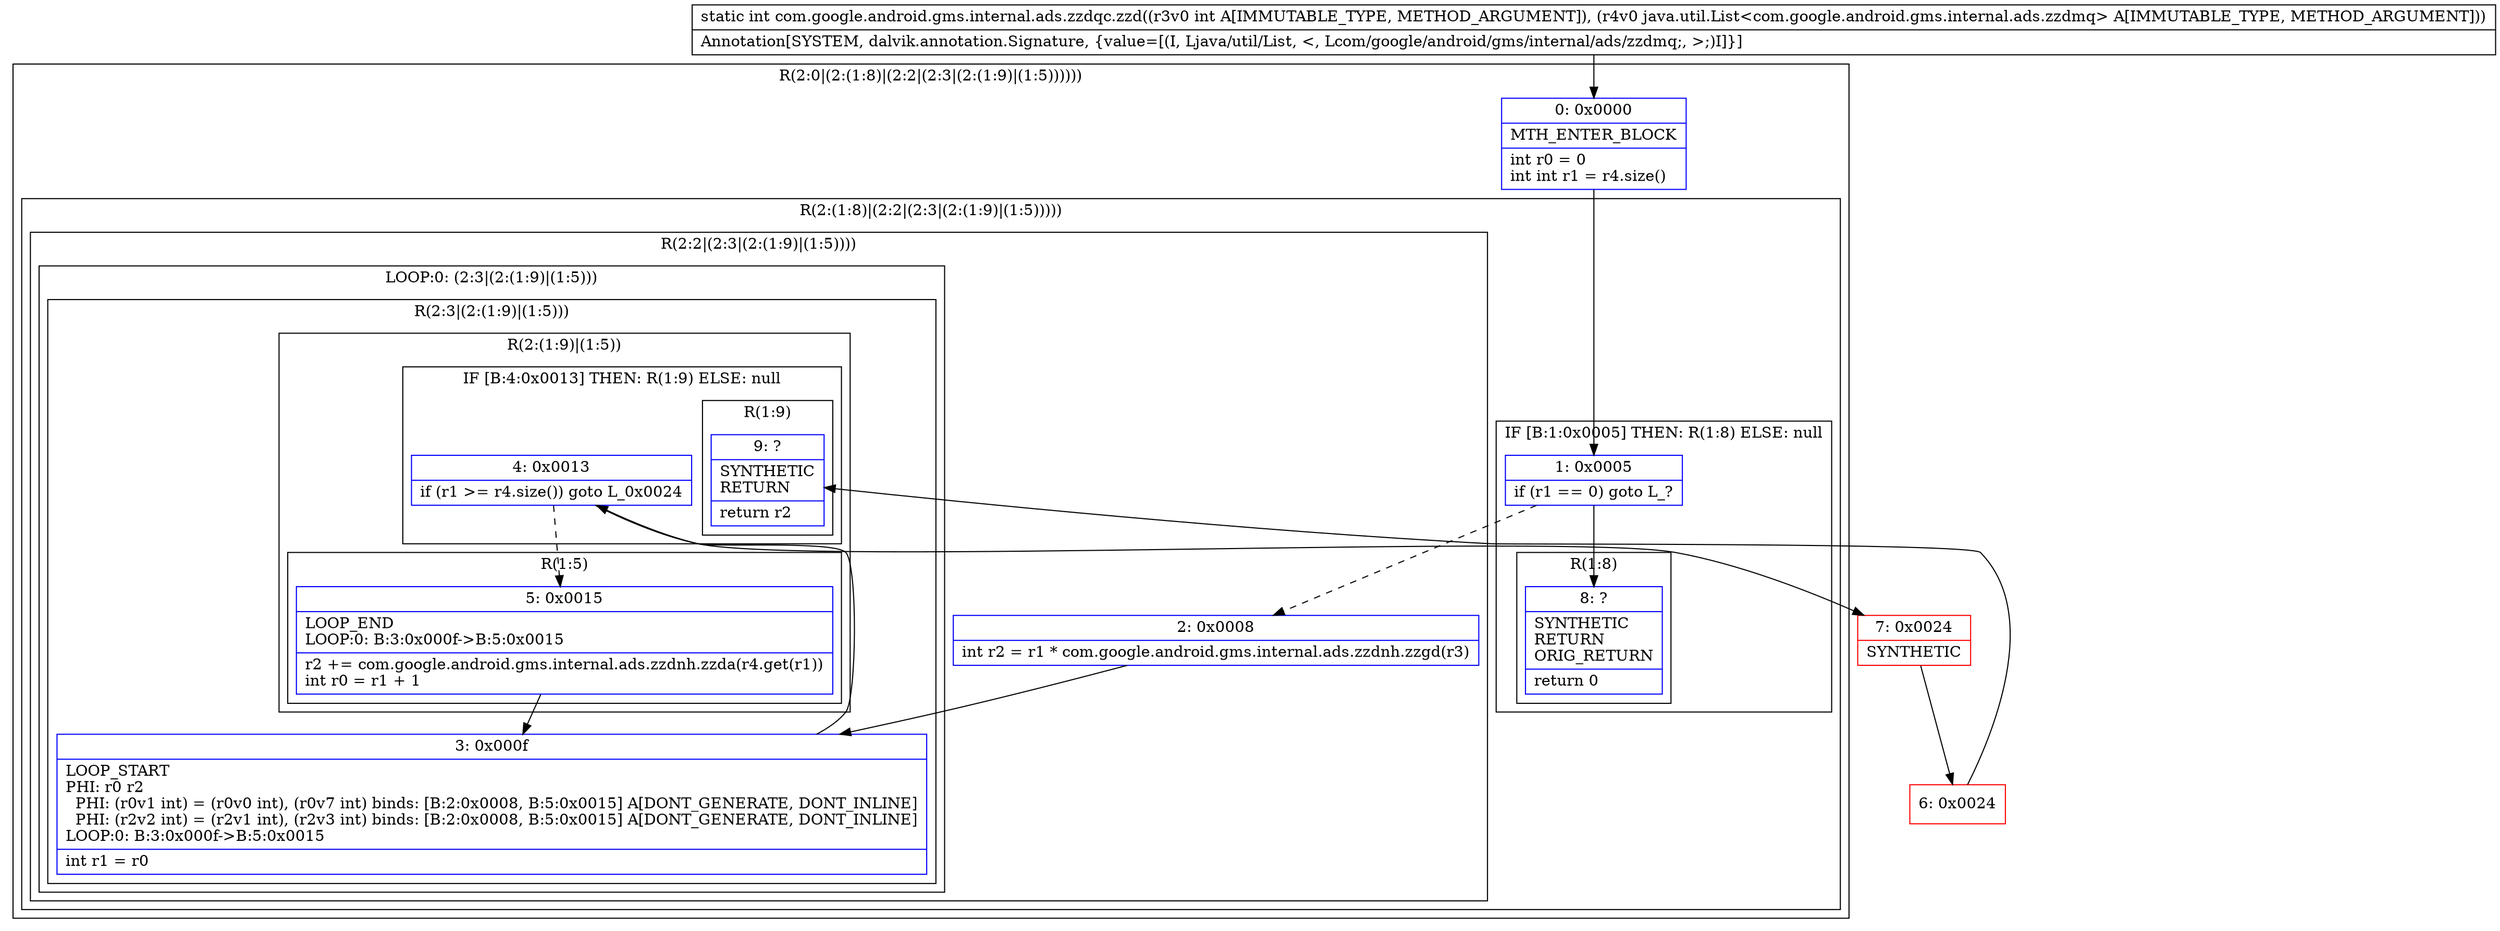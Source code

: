 digraph "CFG forcom.google.android.gms.internal.ads.zzdqc.zzd(ILjava\/util\/List;)I" {
subgraph cluster_Region_1391944257 {
label = "R(2:0|(2:(1:8)|(2:2|(2:3|(2:(1:9)|(1:5))))))";
node [shape=record,color=blue];
Node_0 [shape=record,label="{0\:\ 0x0000|MTH_ENTER_BLOCK\l|int r0 = 0\lint int r1 = r4.size()\l}"];
subgraph cluster_Region_1808761333 {
label = "R(2:(1:8)|(2:2|(2:3|(2:(1:9)|(1:5)))))";
node [shape=record,color=blue];
subgraph cluster_IfRegion_517368954 {
label = "IF [B:1:0x0005] THEN: R(1:8) ELSE: null";
node [shape=record,color=blue];
Node_1 [shape=record,label="{1\:\ 0x0005|if (r1 == 0) goto L_?\l}"];
subgraph cluster_Region_1930670422 {
label = "R(1:8)";
node [shape=record,color=blue];
Node_8 [shape=record,label="{8\:\ ?|SYNTHETIC\lRETURN\lORIG_RETURN\l|return 0\l}"];
}
}
subgraph cluster_Region_2002444427 {
label = "R(2:2|(2:3|(2:(1:9)|(1:5))))";
node [shape=record,color=blue];
Node_2 [shape=record,label="{2\:\ 0x0008|int r2 = r1 * com.google.android.gms.internal.ads.zzdnh.zzgd(r3)\l}"];
subgraph cluster_LoopRegion_529703372 {
label = "LOOP:0: (2:3|(2:(1:9)|(1:5)))";
node [shape=record,color=blue];
subgraph cluster_Region_1004446305 {
label = "R(2:3|(2:(1:9)|(1:5)))";
node [shape=record,color=blue];
Node_3 [shape=record,label="{3\:\ 0x000f|LOOP_START\lPHI: r0 r2 \l  PHI: (r0v1 int) = (r0v0 int), (r0v7 int) binds: [B:2:0x0008, B:5:0x0015] A[DONT_GENERATE, DONT_INLINE]\l  PHI: (r2v2 int) = (r2v1 int), (r2v3 int) binds: [B:2:0x0008, B:5:0x0015] A[DONT_GENERATE, DONT_INLINE]\lLOOP:0: B:3:0x000f\-\>B:5:0x0015\l|int r1 = r0\l}"];
subgraph cluster_Region_1211793941 {
label = "R(2:(1:9)|(1:5))";
node [shape=record,color=blue];
subgraph cluster_IfRegion_928258976 {
label = "IF [B:4:0x0013] THEN: R(1:9) ELSE: null";
node [shape=record,color=blue];
Node_4 [shape=record,label="{4\:\ 0x0013|if (r1 \>= r4.size()) goto L_0x0024\l}"];
subgraph cluster_Region_2044162897 {
label = "R(1:9)";
node [shape=record,color=blue];
Node_9 [shape=record,label="{9\:\ ?|SYNTHETIC\lRETURN\l|return r2\l}"];
}
}
subgraph cluster_Region_498230831 {
label = "R(1:5)";
node [shape=record,color=blue];
Node_5 [shape=record,label="{5\:\ 0x0015|LOOP_END\lLOOP:0: B:3:0x000f\-\>B:5:0x0015\l|r2 += com.google.android.gms.internal.ads.zzdnh.zzda(r4.get(r1))\lint r0 = r1 + 1\l}"];
}
}
}
}
}
}
}
Node_6 [shape=record,color=red,label="{6\:\ 0x0024}"];
Node_7 [shape=record,color=red,label="{7\:\ 0x0024|SYNTHETIC\l}"];
MethodNode[shape=record,label="{static int com.google.android.gms.internal.ads.zzdqc.zzd((r3v0 int A[IMMUTABLE_TYPE, METHOD_ARGUMENT]), (r4v0 java.util.List\<com.google.android.gms.internal.ads.zzdmq\> A[IMMUTABLE_TYPE, METHOD_ARGUMENT]))  | Annotation[SYSTEM, dalvik.annotation.Signature, \{value=[(I, Ljava\/util\/List, \<, Lcom\/google\/android\/gms\/internal\/ads\/zzdmq;, \>;)I]\}]\l}"];
MethodNode -> Node_0;
Node_0 -> Node_1;
Node_1 -> Node_2[style=dashed];
Node_1 -> Node_8;
Node_2 -> Node_3;
Node_3 -> Node_4;
Node_4 -> Node_5[style=dashed];
Node_4 -> Node_7;
Node_5 -> Node_3;
Node_6 -> Node_9;
Node_7 -> Node_6;
}

